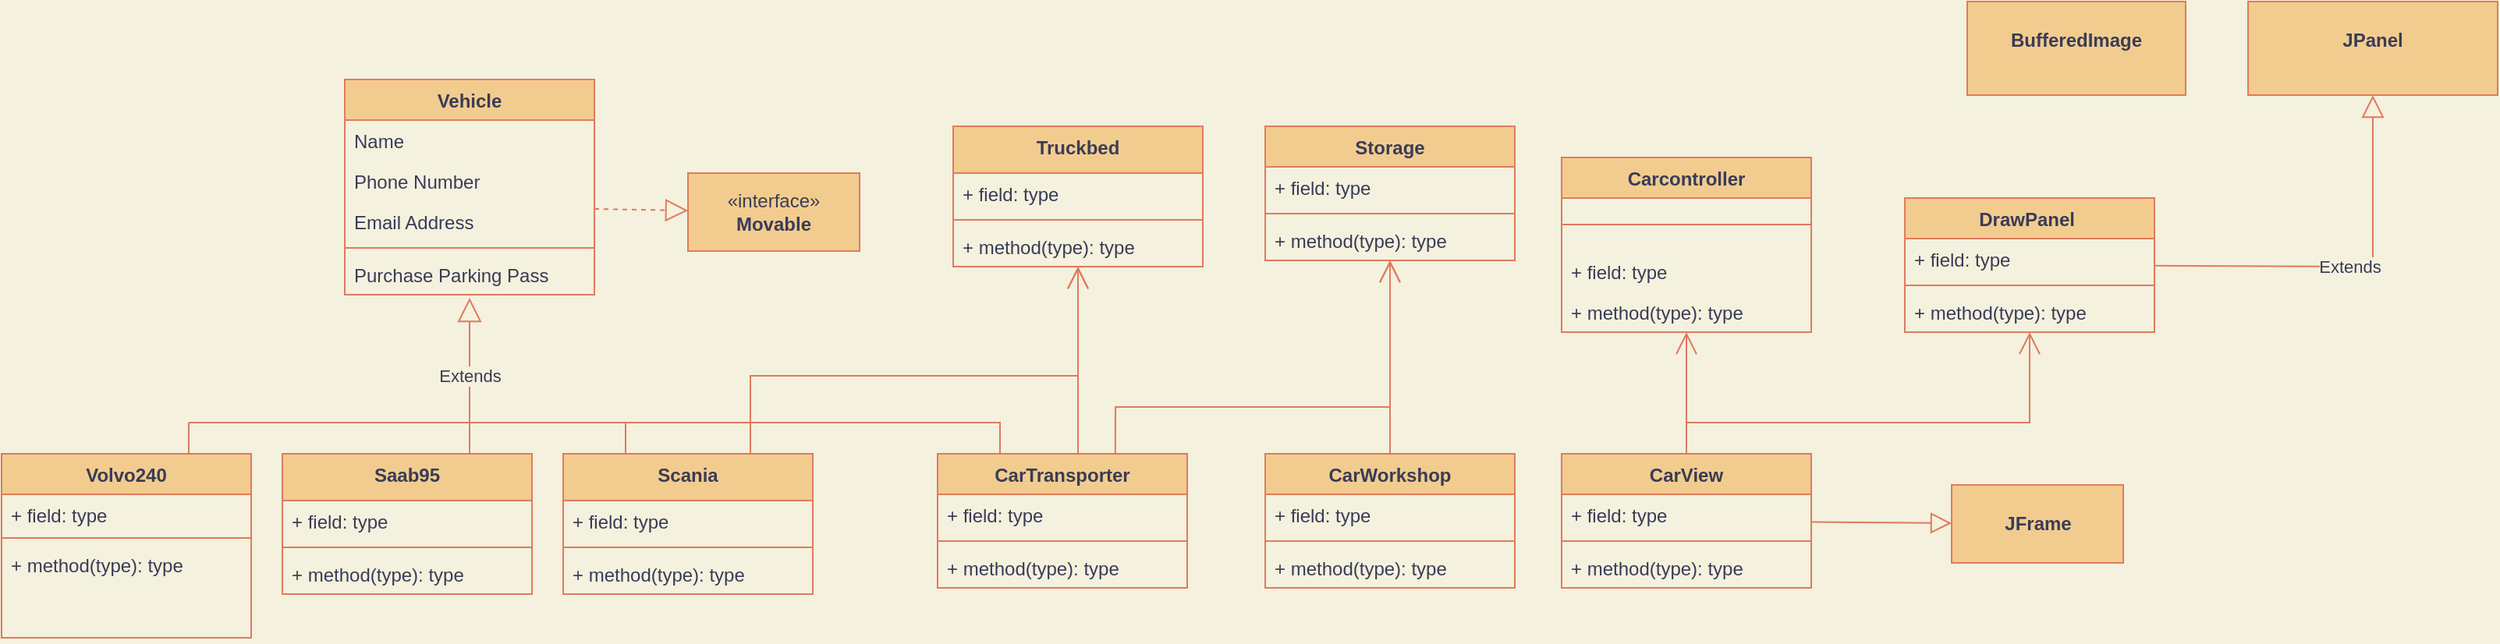 <mxfile version="20.5.3" type="embed"><diagram id="C5RBs43oDa-KdzZeNtuy" name="Page-1"><mxGraphModel dx="593" dy="525" grid="1" gridSize="10" guides="1" tooltips="1" connect="1" arrows="1" fold="1" page="1" pageScale="1" pageWidth="1654" pageHeight="2336" background="#F4F1DE" math="0" shadow="0"><root><mxCell id="WIyWlLk6GJQsqaUBKTNV-0"/><mxCell id="WIyWlLk6GJQsqaUBKTNV-1" parent="WIyWlLk6GJQsqaUBKTNV-0"/><mxCell id="zkfFHV4jXpPFQw0GAbJ--0" value="Vehicle" style="swimlane;fontStyle=1;align=center;verticalAlign=top;childLayout=stackLayout;horizontal=1;startSize=26;horizontalStack=0;resizeParent=1;resizeLast=0;collapsible=1;marginBottom=0;rounded=0;shadow=0;strokeWidth=1;fillColor=#F2CC8F;strokeColor=#E07A5F;fontColor=#393C56;" parent="WIyWlLk6GJQsqaUBKTNV-1" vertex="1"><mxGeometry x="220" y="120" width="160" height="138" as="geometry"><mxRectangle x="230" y="140" width="160" height="26" as="alternateBounds"/></mxGeometry></mxCell><mxCell id="zkfFHV4jXpPFQw0GAbJ--1" value="Name" style="text;align=left;verticalAlign=top;spacingLeft=4;spacingRight=4;overflow=hidden;rotatable=0;points=[[0,0.5],[1,0.5]];portConstraint=eastwest;fontColor=#393C56;" parent="zkfFHV4jXpPFQw0GAbJ--0" vertex="1"><mxGeometry y="26" width="160" height="26" as="geometry"/></mxCell><mxCell id="zkfFHV4jXpPFQw0GAbJ--2" value="Phone Number" style="text;align=left;verticalAlign=top;spacingLeft=4;spacingRight=4;overflow=hidden;rotatable=0;points=[[0,0.5],[1,0.5]];portConstraint=eastwest;rounded=0;shadow=0;html=0;fontColor=#393C56;" parent="zkfFHV4jXpPFQw0GAbJ--0" vertex="1"><mxGeometry y="52" width="160" height="26" as="geometry"/></mxCell><mxCell id="zkfFHV4jXpPFQw0GAbJ--3" value="Email Address" style="text;align=left;verticalAlign=top;spacingLeft=4;spacingRight=4;overflow=hidden;rotatable=0;points=[[0,0.5],[1,0.5]];portConstraint=eastwest;rounded=0;shadow=0;html=0;fontColor=#393C56;" parent="zkfFHV4jXpPFQw0GAbJ--0" vertex="1"><mxGeometry y="78" width="160" height="26" as="geometry"/></mxCell><mxCell id="zkfFHV4jXpPFQw0GAbJ--4" value="" style="line;html=1;strokeWidth=1;align=left;verticalAlign=middle;spacingTop=-1;spacingLeft=3;spacingRight=3;rotatable=0;labelPosition=right;points=[];portConstraint=eastwest;labelBackgroundColor=#F4F1DE;fillColor=#F2CC8F;strokeColor=#E07A5F;fontColor=#393C56;" parent="zkfFHV4jXpPFQw0GAbJ--0" vertex="1"><mxGeometry y="104" width="160" height="8" as="geometry"/></mxCell><mxCell id="zkfFHV4jXpPFQw0GAbJ--5" value="Purchase Parking Pass" style="text;align=left;verticalAlign=top;spacingLeft=4;spacingRight=4;overflow=hidden;rotatable=0;points=[[0,0.5],[1,0.5]];portConstraint=eastwest;fontColor=#393C56;" parent="zkfFHV4jXpPFQw0GAbJ--0" vertex="1"><mxGeometry y="112" width="160" height="26" as="geometry"/></mxCell><mxCell id="Y2S42646P4b9dsuZgDyX-0" value="Volvo240" style="swimlane;fontStyle=1;align=center;verticalAlign=top;childLayout=stackLayout;horizontal=1;startSize=26;horizontalStack=0;resizeParent=1;resizeParentMax=0;resizeLast=0;collapsible=1;marginBottom=0;whiteSpace=wrap;html=1;fillColor=#F2CC8F;strokeColor=#E07A5F;fontColor=#393C56;" parent="WIyWlLk6GJQsqaUBKTNV-1" vertex="1"><mxGeometry y="360" width="160" height="118" as="geometry"/></mxCell><mxCell id="Y2S42646P4b9dsuZgDyX-1" value="+ field: type" style="text;strokeColor=none;fillColor=none;align=left;verticalAlign=top;spacingLeft=4;spacingRight=4;overflow=hidden;rotatable=0;points=[[0,0.5],[1,0.5]];portConstraint=eastwest;whiteSpace=wrap;html=1;fontColor=#393C56;" parent="Y2S42646P4b9dsuZgDyX-0" vertex="1"><mxGeometry y="26" width="160" height="24" as="geometry"/></mxCell><mxCell id="Y2S42646P4b9dsuZgDyX-2" value="" style="line;strokeWidth=1;fillColor=none;align=left;verticalAlign=middle;spacingTop=-1;spacingLeft=3;spacingRight=3;rotatable=0;labelPosition=right;points=[];portConstraint=eastwest;strokeColor=#E07A5F;labelBackgroundColor=#F4F1DE;fontColor=#393C56;" parent="Y2S42646P4b9dsuZgDyX-0" vertex="1"><mxGeometry y="50" width="160" height="8" as="geometry"/></mxCell><mxCell id="Y2S42646P4b9dsuZgDyX-3" value="+ method(type): type" style="text;strokeColor=none;fillColor=none;align=left;verticalAlign=top;spacingLeft=4;spacingRight=4;overflow=hidden;rotatable=0;points=[[0,0.5],[1,0.5]];portConstraint=eastwest;whiteSpace=wrap;html=1;fontColor=#393C56;" parent="Y2S42646P4b9dsuZgDyX-0" vertex="1"><mxGeometry y="58" width="160" height="60" as="geometry"/></mxCell><mxCell id="Y2S42646P4b9dsuZgDyX-5" value="Scania" style="swimlane;fontStyle=1;align=center;verticalAlign=top;childLayout=stackLayout;horizontal=1;startSize=30;horizontalStack=0;resizeParent=1;resizeParentMax=0;resizeLast=0;collapsible=1;marginBottom=0;whiteSpace=wrap;html=1;fillColor=#F2CC8F;strokeColor=#E07A5F;fontColor=#393C56;" parent="WIyWlLk6GJQsqaUBKTNV-1" vertex="1"><mxGeometry x="360" y="360" width="160" height="90" as="geometry"/></mxCell><mxCell id="Y2S42646P4b9dsuZgDyX-6" value="+ field: type" style="text;strokeColor=none;fillColor=none;align=left;verticalAlign=top;spacingLeft=4;spacingRight=4;overflow=hidden;rotatable=0;points=[[0,0.5],[1,0.5]];portConstraint=eastwest;whiteSpace=wrap;html=1;fontColor=#393C56;" parent="Y2S42646P4b9dsuZgDyX-5" vertex="1"><mxGeometry y="30" width="160" height="26" as="geometry"/></mxCell><mxCell id="Y2S42646P4b9dsuZgDyX-7" value="" style="line;strokeWidth=1;fillColor=none;align=left;verticalAlign=middle;spacingTop=-1;spacingLeft=3;spacingRight=3;rotatable=0;labelPosition=right;points=[];portConstraint=eastwest;strokeColor=#E07A5F;labelBackgroundColor=#F4F1DE;fontColor=#393C56;" parent="Y2S42646P4b9dsuZgDyX-5" vertex="1"><mxGeometry y="56" width="160" height="8" as="geometry"/></mxCell><mxCell id="Y2S42646P4b9dsuZgDyX-8" value="+ method(type): type" style="text;strokeColor=none;fillColor=none;align=left;verticalAlign=top;spacingLeft=4;spacingRight=4;overflow=hidden;rotatable=0;points=[[0,0.5],[1,0.5]];portConstraint=eastwest;whiteSpace=wrap;html=1;fontColor=#393C56;" parent="Y2S42646P4b9dsuZgDyX-5" vertex="1"><mxGeometry y="64" width="160" height="26" as="geometry"/></mxCell><mxCell id="Y2S42646P4b9dsuZgDyX-13" value="Saab95" style="swimlane;fontStyle=1;align=center;verticalAlign=top;childLayout=stackLayout;horizontal=1;startSize=30;horizontalStack=0;resizeParent=1;resizeParentMax=0;resizeLast=0;collapsible=1;marginBottom=0;whiteSpace=wrap;html=1;fillColor=#F2CC8F;strokeColor=#E07A5F;fontColor=#393C56;" parent="WIyWlLk6GJQsqaUBKTNV-1" vertex="1"><mxGeometry x="180" y="360" width="160" height="90" as="geometry"/></mxCell><mxCell id="Y2S42646P4b9dsuZgDyX-14" value="+ field: type" style="text;strokeColor=none;fillColor=none;align=left;verticalAlign=top;spacingLeft=4;spacingRight=4;overflow=hidden;rotatable=0;points=[[0,0.5],[1,0.5]];portConstraint=eastwest;whiteSpace=wrap;html=1;fontColor=#393C56;" parent="Y2S42646P4b9dsuZgDyX-13" vertex="1"><mxGeometry y="30" width="160" height="26" as="geometry"/></mxCell><mxCell id="Y2S42646P4b9dsuZgDyX-15" value="" style="line;strokeWidth=1;fillColor=none;align=left;verticalAlign=middle;spacingTop=-1;spacingLeft=3;spacingRight=3;rotatable=0;labelPosition=right;points=[];portConstraint=eastwest;strokeColor=#E07A5F;labelBackgroundColor=#F4F1DE;fontColor=#393C56;" parent="Y2S42646P4b9dsuZgDyX-13" vertex="1"><mxGeometry y="56" width="160" height="8" as="geometry"/></mxCell><mxCell id="Y2S42646P4b9dsuZgDyX-16" value="+ method(type): type" style="text;strokeColor=none;fillColor=none;align=left;verticalAlign=top;spacingLeft=4;spacingRight=4;overflow=hidden;rotatable=0;points=[[0,0.5],[1,0.5]];portConstraint=eastwest;whiteSpace=wrap;html=1;fontColor=#393C56;" parent="Y2S42646P4b9dsuZgDyX-13" vertex="1"><mxGeometry y="64" width="160" height="26" as="geometry"/></mxCell><mxCell id="Y2S42646P4b9dsuZgDyX-17" value="«interface»&lt;br&gt;&lt;b&gt;Movable&lt;/b&gt;" style="html=1;whiteSpace=wrap;fillColor=#F2CC8F;strokeColor=#E07A5F;fontColor=#393C56;" parent="WIyWlLk6GJQsqaUBKTNV-1" vertex="1"><mxGeometry x="440" y="180" width="110" height="50" as="geometry"/></mxCell><mxCell id="Y2S42646P4b9dsuZgDyX-18" value="" style="endArrow=block;dashed=1;endFill=0;endSize=12;html=1;rounded=0;labelBackgroundColor=#F4F1DE;strokeColor=#E07A5F;fontColor=#393C56;" parent="WIyWlLk6GJQsqaUBKTNV-1" source="zkfFHV4jXpPFQw0GAbJ--0" target="Y2S42646P4b9dsuZgDyX-17" edge="1"><mxGeometry width="160" relative="1" as="geometry"><mxPoint x="240" y="320" as="sourcePoint"/><mxPoint x="500" y="250" as="targetPoint"/><Array as="points"><mxPoint x="380" y="203"/></Array></mxGeometry></mxCell><mxCell id="Y2S42646P4b9dsuZgDyX-22" value="Extends" style="endArrow=block;endSize=13;endFill=0;html=1;rounded=0;exitX=0.75;exitY=0;exitDx=0;exitDy=0;labelBackgroundColor=#F4F1DE;strokeColor=#E07A5F;fontColor=#393C56;" parent="WIyWlLk6GJQsqaUBKTNV-1" source="Y2S42646P4b9dsuZgDyX-13" edge="1"><mxGeometry width="160" relative="1" as="geometry"><mxPoint x="300" y="290" as="sourcePoint"/><mxPoint x="300" y="260" as="targetPoint"/><Array as="points"/></mxGeometry></mxCell><mxCell id="Y2S42646P4b9dsuZgDyX-23" value="" style="endArrow=none;html=1;rounded=0;labelBackgroundColor=#F4F1DE;strokeColor=#E07A5F;fontColor=#393C56;" parent="WIyWlLk6GJQsqaUBKTNV-1" edge="1"><mxGeometry width="50" height="50" relative="1" as="geometry"><mxPoint x="300" y="340" as="sourcePoint"/><mxPoint x="400" y="340" as="targetPoint"/></mxGeometry></mxCell><mxCell id="Y2S42646P4b9dsuZgDyX-24" value="" style="endArrow=none;html=1;rounded=0;labelBackgroundColor=#F4F1DE;strokeColor=#E07A5F;fontColor=#393C56;" parent="WIyWlLk6GJQsqaUBKTNV-1" edge="1"><mxGeometry width="50" height="50" relative="1" as="geometry"><mxPoint x="120" y="340" as="sourcePoint"/><mxPoint x="300" y="340" as="targetPoint"/></mxGeometry></mxCell><mxCell id="Y2S42646P4b9dsuZgDyX-26" value="" style="endArrow=none;html=1;rounded=0;entryX=0.25;entryY=0;entryDx=0;entryDy=0;labelBackgroundColor=#F4F1DE;strokeColor=#E07A5F;fontColor=#393C56;" parent="WIyWlLk6GJQsqaUBKTNV-1" target="Y2S42646P4b9dsuZgDyX-5" edge="1"><mxGeometry width="50" height="50" relative="1" as="geometry"><mxPoint x="400" y="340" as="sourcePoint"/><mxPoint x="410" y="270" as="targetPoint"/></mxGeometry></mxCell><mxCell id="Y2S42646P4b9dsuZgDyX-27" value="" style="endArrow=none;html=1;rounded=0;exitX=0.75;exitY=0;exitDx=0;exitDy=0;labelBackgroundColor=#F4F1DE;strokeColor=#E07A5F;fontColor=#393C56;" parent="WIyWlLk6GJQsqaUBKTNV-1" source="Y2S42646P4b9dsuZgDyX-0" edge="1"><mxGeometry width="50" height="50" relative="1" as="geometry"><mxPoint x="360" y="320" as="sourcePoint"/><mxPoint x="120" y="340" as="targetPoint"/><Array as="points"><mxPoint x="120" y="350"/></Array></mxGeometry></mxCell><mxCell id="Y2S42646P4b9dsuZgDyX-250" value="CarTransporter" style="swimlane;fontStyle=1;align=center;verticalAlign=top;childLayout=stackLayout;horizontal=1;startSize=26;horizontalStack=0;resizeParent=1;resizeParentMax=0;resizeLast=0;collapsible=1;marginBottom=0;whiteSpace=wrap;html=1;fillColor=#F2CC8F;strokeColor=#E07A5F;fontColor=#393C56;" parent="WIyWlLk6GJQsqaUBKTNV-1" vertex="1"><mxGeometry x="600" y="360" width="160" height="86" as="geometry"/></mxCell><mxCell id="Y2S42646P4b9dsuZgDyX-251" value="+ field: type" style="text;strokeColor=none;fillColor=none;align=left;verticalAlign=top;spacingLeft=4;spacingRight=4;overflow=hidden;rotatable=0;points=[[0,0.5],[1,0.5]];portConstraint=eastwest;whiteSpace=wrap;html=1;fontColor=#393C56;" parent="Y2S42646P4b9dsuZgDyX-250" vertex="1"><mxGeometry y="26" width="160" height="26" as="geometry"/></mxCell><mxCell id="Y2S42646P4b9dsuZgDyX-252" value="" style="line;strokeWidth=1;fillColor=none;align=left;verticalAlign=middle;spacingTop=-1;spacingLeft=3;spacingRight=3;rotatable=0;labelPosition=right;points=[];portConstraint=eastwest;strokeColor=#E07A5F;labelBackgroundColor=#F4F1DE;fontColor=#393C56;" parent="Y2S42646P4b9dsuZgDyX-250" vertex="1"><mxGeometry y="52" width="160" height="8" as="geometry"/></mxCell><mxCell id="Y2S42646P4b9dsuZgDyX-253" value="+ method(type): type" style="text;strokeColor=none;fillColor=none;align=left;verticalAlign=top;spacingLeft=4;spacingRight=4;overflow=hidden;rotatable=0;points=[[0,0.5],[1,0.5]];portConstraint=eastwest;whiteSpace=wrap;html=1;fontColor=#393C56;" parent="Y2S42646P4b9dsuZgDyX-250" vertex="1"><mxGeometry y="60" width="160" height="26" as="geometry"/></mxCell><mxCell id="Y2S42646P4b9dsuZgDyX-255" value="" style="endArrow=none;html=1;rounded=0;entryX=0.25;entryY=0;entryDx=0;entryDy=0;labelBackgroundColor=#F4F1DE;strokeColor=#E07A5F;fontColor=#393C56;" parent="WIyWlLk6GJQsqaUBKTNV-1" target="Y2S42646P4b9dsuZgDyX-250" edge="1"><mxGeometry width="50" height="50" relative="1" as="geometry"><mxPoint x="400" y="340" as="sourcePoint"/><mxPoint x="500" y="380" as="targetPoint"/><Array as="points"><mxPoint x="640" y="340"/></Array></mxGeometry></mxCell><mxCell id="Y2S42646P4b9dsuZgDyX-256" value="Storage" style="swimlane;fontStyle=1;align=center;verticalAlign=top;childLayout=stackLayout;horizontal=1;startSize=26;horizontalStack=0;resizeParent=1;resizeParentMax=0;resizeLast=0;collapsible=1;marginBottom=0;whiteSpace=wrap;html=1;fillColor=#F2CC8F;strokeColor=#E07A5F;fontColor=#393C56;" parent="WIyWlLk6GJQsqaUBKTNV-1" vertex="1"><mxGeometry x="810" y="150" width="160" height="86" as="geometry"/></mxCell><mxCell id="Y2S42646P4b9dsuZgDyX-257" value="+ field: type" style="text;strokeColor=none;fillColor=none;align=left;verticalAlign=top;spacingLeft=4;spacingRight=4;overflow=hidden;rotatable=0;points=[[0,0.5],[1,0.5]];portConstraint=eastwest;whiteSpace=wrap;html=1;fontColor=#393C56;" parent="Y2S42646P4b9dsuZgDyX-256" vertex="1"><mxGeometry y="26" width="160" height="26" as="geometry"/></mxCell><mxCell id="Y2S42646P4b9dsuZgDyX-258" value="" style="line;strokeWidth=1;fillColor=none;align=left;verticalAlign=middle;spacingTop=-1;spacingLeft=3;spacingRight=3;rotatable=0;labelPosition=right;points=[];portConstraint=eastwest;strokeColor=#E07A5F;labelBackgroundColor=#F4F1DE;fontColor=#393C56;" parent="Y2S42646P4b9dsuZgDyX-256" vertex="1"><mxGeometry y="52" width="160" height="8" as="geometry"/></mxCell><mxCell id="Y2S42646P4b9dsuZgDyX-259" value="+ method(type): type" style="text;strokeColor=none;fillColor=none;align=left;verticalAlign=top;spacingLeft=4;spacingRight=4;overflow=hidden;rotatable=0;points=[[0,0.5],[1,0.5]];portConstraint=eastwest;whiteSpace=wrap;html=1;fontColor=#393C56;" parent="Y2S42646P4b9dsuZgDyX-256" vertex="1"><mxGeometry y="60" width="160" height="26" as="geometry"/></mxCell><mxCell id="Y2S42646P4b9dsuZgDyX-262" value="Truckbed" style="swimlane;fontStyle=1;align=center;verticalAlign=top;childLayout=stackLayout;horizontal=1;startSize=30;horizontalStack=0;resizeParent=1;resizeParentMax=0;resizeLast=0;collapsible=1;marginBottom=0;whiteSpace=wrap;html=1;fillColor=#F2CC8F;strokeColor=#E07A5F;fontColor=#393C56;" parent="WIyWlLk6GJQsqaUBKTNV-1" vertex="1"><mxGeometry x="610" y="150" width="160" height="90" as="geometry"/></mxCell><mxCell id="Y2S42646P4b9dsuZgDyX-263" value="+ field: type" style="text;strokeColor=none;fillColor=none;align=left;verticalAlign=top;spacingLeft=4;spacingRight=4;overflow=hidden;rotatable=0;points=[[0,0.5],[1,0.5]];portConstraint=eastwest;whiteSpace=wrap;html=1;fontColor=#393C56;" parent="Y2S42646P4b9dsuZgDyX-262" vertex="1"><mxGeometry y="30" width="160" height="26" as="geometry"/></mxCell><mxCell id="Y2S42646P4b9dsuZgDyX-264" value="" style="line;strokeWidth=1;fillColor=none;align=left;verticalAlign=middle;spacingTop=-1;spacingLeft=3;spacingRight=3;rotatable=0;labelPosition=right;points=[];portConstraint=eastwest;strokeColor=#E07A5F;labelBackgroundColor=#F4F1DE;fontColor=#393C56;" parent="Y2S42646P4b9dsuZgDyX-262" vertex="1"><mxGeometry y="56" width="160" height="8" as="geometry"/></mxCell><mxCell id="Y2S42646P4b9dsuZgDyX-265" value="+ method(type): type" style="text;strokeColor=none;fillColor=none;align=left;verticalAlign=top;spacingLeft=4;spacingRight=4;overflow=hidden;rotatable=0;points=[[0,0.5],[1,0.5]];portConstraint=eastwest;whiteSpace=wrap;html=1;fontColor=#393C56;" parent="Y2S42646P4b9dsuZgDyX-262" vertex="1"><mxGeometry y="64" width="160" height="26" as="geometry"/></mxCell><mxCell id="Y2S42646P4b9dsuZgDyX-266" value="" style="endArrow=open;endFill=1;endSize=12;html=1;rounded=0;exitX=0.75;exitY=0;exitDx=0;exitDy=0;labelBackgroundColor=#F4F1DE;strokeColor=#E07A5F;fontColor=#393C56;" parent="WIyWlLk6GJQsqaUBKTNV-1" source="Y2S42646P4b9dsuZgDyX-5" target="Y2S42646P4b9dsuZgDyX-262" edge="1"><mxGeometry width="160" relative="1" as="geometry"><mxPoint x="480" y="340" as="sourcePoint"/><mxPoint x="878.4" y="219.48" as="targetPoint"/><Array as="points"><mxPoint x="480" y="310"/><mxPoint x="690" y="310"/></Array></mxGeometry></mxCell><mxCell id="Y2S42646P4b9dsuZgDyX-267" value="" style="endArrow=open;endFill=1;endSize=12;html=1;rounded=0;exitX=0.712;exitY=-0.006;exitDx=0;exitDy=0;exitPerimeter=0;labelBackgroundColor=#F4F1DE;strokeColor=#E07A5F;fontColor=#393C56;" parent="WIyWlLk6GJQsqaUBKTNV-1" source="Y2S42646P4b9dsuZgDyX-250" target="Y2S42646P4b9dsuZgDyX-256" edge="1"><mxGeometry width="160" relative="1" as="geometry"><mxPoint x="530" y="380" as="sourcePoint"/><mxPoint x="690" y="380" as="targetPoint"/><Array as="points"><mxPoint x="714" y="330"/><mxPoint x="890" y="330"/></Array></mxGeometry></mxCell><mxCell id="Y2S42646P4b9dsuZgDyX-270" value="CarWorkshop" style="swimlane;fontStyle=1;align=center;verticalAlign=top;childLayout=stackLayout;horizontal=1;startSize=26;horizontalStack=0;resizeParent=1;resizeParentMax=0;resizeLast=0;collapsible=1;marginBottom=0;whiteSpace=wrap;html=1;fillColor=#F2CC8F;strokeColor=#E07A5F;fontColor=#393C56;" parent="WIyWlLk6GJQsqaUBKTNV-1" vertex="1"><mxGeometry x="810" y="360" width="160" height="86" as="geometry"/></mxCell><mxCell id="Y2S42646P4b9dsuZgDyX-271" value="+ field: type" style="text;strokeColor=none;fillColor=none;align=left;verticalAlign=top;spacingLeft=4;spacingRight=4;overflow=hidden;rotatable=0;points=[[0,0.5],[1,0.5]];portConstraint=eastwest;whiteSpace=wrap;html=1;fontColor=#393C56;" parent="Y2S42646P4b9dsuZgDyX-270" vertex="1"><mxGeometry y="26" width="160" height="26" as="geometry"/></mxCell><mxCell id="Y2S42646P4b9dsuZgDyX-272" value="" style="line;strokeWidth=1;fillColor=none;align=left;verticalAlign=middle;spacingTop=-1;spacingLeft=3;spacingRight=3;rotatable=0;labelPosition=right;points=[];portConstraint=eastwest;strokeColor=#E07A5F;labelBackgroundColor=#F4F1DE;fontColor=#393C56;" parent="Y2S42646P4b9dsuZgDyX-270" vertex="1"><mxGeometry y="52" width="160" height="8" as="geometry"/></mxCell><mxCell id="Y2S42646P4b9dsuZgDyX-273" value="+ method(type): type" style="text;strokeColor=none;fillColor=none;align=left;verticalAlign=top;spacingLeft=4;spacingRight=4;overflow=hidden;rotatable=0;points=[[0,0.5],[1,0.5]];portConstraint=eastwest;whiteSpace=wrap;html=1;fontColor=#393C56;" parent="Y2S42646P4b9dsuZgDyX-270" vertex="1"><mxGeometry y="60" width="160" height="26" as="geometry"/></mxCell><mxCell id="Y2S42646P4b9dsuZgDyX-276" value="CarView" style="swimlane;fontStyle=1;align=center;verticalAlign=top;childLayout=stackLayout;horizontal=1;startSize=26;horizontalStack=0;resizeParent=1;resizeParentMax=0;resizeLast=0;collapsible=1;marginBottom=0;whiteSpace=wrap;html=1;fillColor=#F2CC8F;strokeColor=#E07A5F;fontColor=#393C56;" parent="WIyWlLk6GJQsqaUBKTNV-1" vertex="1"><mxGeometry x="1000" y="360" width="160" height="86" as="geometry"/></mxCell><mxCell id="Y2S42646P4b9dsuZgDyX-277" value="+ field: type" style="text;strokeColor=none;fillColor=none;align=left;verticalAlign=top;spacingLeft=4;spacingRight=4;overflow=hidden;rotatable=0;points=[[0,0.5],[1,0.5]];portConstraint=eastwest;whiteSpace=wrap;html=1;fontColor=#393C56;" parent="Y2S42646P4b9dsuZgDyX-276" vertex="1"><mxGeometry y="26" width="160" height="26" as="geometry"/></mxCell><mxCell id="Y2S42646P4b9dsuZgDyX-278" value="" style="line;strokeWidth=1;fillColor=none;align=left;verticalAlign=middle;spacingTop=-1;spacingLeft=3;spacingRight=3;rotatable=0;labelPosition=right;points=[];portConstraint=eastwest;strokeColor=#E07A5F;labelBackgroundColor=#F4F1DE;fontColor=#393C56;" parent="Y2S42646P4b9dsuZgDyX-276" vertex="1"><mxGeometry y="52" width="160" height="8" as="geometry"/></mxCell><mxCell id="Y2S42646P4b9dsuZgDyX-279" value="+ method(type): type" style="text;strokeColor=none;fillColor=none;align=left;verticalAlign=top;spacingLeft=4;spacingRight=4;overflow=hidden;rotatable=0;points=[[0,0.5],[1,0.5]];portConstraint=eastwest;whiteSpace=wrap;html=1;fontColor=#393C56;" parent="Y2S42646P4b9dsuZgDyX-276" vertex="1"><mxGeometry y="60" width="160" height="26" as="geometry"/></mxCell><mxCell id="Y2S42646P4b9dsuZgDyX-280" value="Carcontroller" style="swimlane;fontStyle=1;align=center;verticalAlign=top;childLayout=stackLayout;horizontal=1;startSize=26;horizontalStack=0;resizeParent=1;resizeParentMax=0;resizeLast=0;collapsible=1;marginBottom=0;whiteSpace=wrap;html=1;fillColor=#F2CC8F;strokeColor=#E07A5F;fontColor=#393C56;" parent="WIyWlLk6GJQsqaUBKTNV-1" vertex="1"><mxGeometry x="1000" y="170" width="160" height="112" as="geometry"/></mxCell><mxCell id="Y2S42646P4b9dsuZgDyX-282" value="" style="line;strokeWidth=1;fillColor=none;align=left;verticalAlign=middle;spacingTop=-1;spacingLeft=3;spacingRight=3;rotatable=0;labelPosition=right;points=[];portConstraint=eastwest;strokeColor=#E07A5F;labelBackgroundColor=#F4F1DE;fontColor=#393C56;" parent="Y2S42646P4b9dsuZgDyX-280" vertex="1"><mxGeometry y="26" width="160" height="34" as="geometry"/></mxCell><mxCell id="Y2S42646P4b9dsuZgDyX-281" value="+ field: type" style="text;strokeColor=none;fillColor=none;align=left;verticalAlign=top;spacingLeft=4;spacingRight=4;overflow=hidden;rotatable=0;points=[[0,0.5],[1,0.5]];portConstraint=eastwest;whiteSpace=wrap;html=1;fontColor=#393C56;" parent="Y2S42646P4b9dsuZgDyX-280" vertex="1"><mxGeometry y="60" width="160" height="26" as="geometry"/></mxCell><mxCell id="Y2S42646P4b9dsuZgDyX-283" value="+ method(type): type" style="text;strokeColor=none;fillColor=none;align=left;verticalAlign=top;spacingLeft=4;spacingRight=4;overflow=hidden;rotatable=0;points=[[0,0.5],[1,0.5]];portConstraint=eastwest;whiteSpace=wrap;html=1;fontColor=#393C56;" parent="Y2S42646P4b9dsuZgDyX-280" vertex="1"><mxGeometry y="86" width="160" height="26" as="geometry"/></mxCell><mxCell id="Y2S42646P4b9dsuZgDyX-284" value="DrawPanel&amp;nbsp;" style="swimlane;fontStyle=1;align=center;verticalAlign=top;childLayout=stackLayout;horizontal=1;startSize=26;horizontalStack=0;resizeParent=1;resizeParentMax=0;resizeLast=0;collapsible=1;marginBottom=0;whiteSpace=wrap;html=1;fillColor=#F2CC8F;strokeColor=#E07A5F;fontColor=#393C56;" parent="WIyWlLk6GJQsqaUBKTNV-1" vertex="1"><mxGeometry x="1220" y="196" width="160" height="86" as="geometry"/></mxCell><mxCell id="Y2S42646P4b9dsuZgDyX-285" value="+ field: type" style="text;strokeColor=none;fillColor=none;align=left;verticalAlign=top;spacingLeft=4;spacingRight=4;overflow=hidden;rotatable=0;points=[[0,0.5],[1,0.5]];portConstraint=eastwest;whiteSpace=wrap;html=1;fontColor=#393C56;" parent="Y2S42646P4b9dsuZgDyX-284" vertex="1"><mxGeometry y="26" width="160" height="26" as="geometry"/></mxCell><mxCell id="Y2S42646P4b9dsuZgDyX-286" value="" style="line;strokeWidth=1;fillColor=none;align=left;verticalAlign=middle;spacingTop=-1;spacingLeft=3;spacingRight=3;rotatable=0;labelPosition=right;points=[];portConstraint=eastwest;strokeColor=#E07A5F;labelBackgroundColor=#F4F1DE;fontColor=#393C56;" parent="Y2S42646P4b9dsuZgDyX-284" vertex="1"><mxGeometry y="52" width="160" height="8" as="geometry"/></mxCell><mxCell id="Y2S42646P4b9dsuZgDyX-287" value="+ method(type): type" style="text;strokeColor=none;fillColor=none;align=left;verticalAlign=top;spacingLeft=4;spacingRight=4;overflow=hidden;rotatable=0;points=[[0,0.5],[1,0.5]];portConstraint=eastwest;whiteSpace=wrap;html=1;fontColor=#393C56;" parent="Y2S42646P4b9dsuZgDyX-284" vertex="1"><mxGeometry y="60" width="160" height="26" as="geometry"/></mxCell><mxCell id="Y2S42646P4b9dsuZgDyX-288" value="&lt;p style=&quot;margin: 4px 0px 0px;&quot;&gt;&lt;br&gt;&lt;b&gt;JPanel&lt;/b&gt;&lt;/p&gt;" style="verticalAlign=top;align=center;overflow=fill;fontSize=12;fontFamily=Helvetica;html=1;whiteSpace=wrap;fillColor=#F2CC8F;strokeColor=#E07A5F;fontColor=#393C56;" parent="WIyWlLk6GJQsqaUBKTNV-1" vertex="1"><mxGeometry x="1440" y="70" width="160" height="60" as="geometry"/></mxCell><mxCell id="Y2S42646P4b9dsuZgDyX-289" value="Extends" style="endArrow=block;endSize=12;endFill=0;html=1;rounded=0;entryX=0.5;entryY=1;entryDx=0;entryDy=0;labelBackgroundColor=#F4F1DE;strokeColor=#E07A5F;fontColor=#393C56;" parent="WIyWlLk6GJQsqaUBKTNV-1" source="Y2S42646P4b9dsuZgDyX-284" target="Y2S42646P4b9dsuZgDyX-288" edge="1"><mxGeometry width="160" relative="1" as="geometry"><mxPoint x="1560" y="350" as="sourcePoint"/><mxPoint x="820" y="220" as="targetPoint"/><Array as="points"><mxPoint x="1520" y="240"/></Array></mxGeometry></mxCell><mxCell id="Y2S42646P4b9dsuZgDyX-290" value="" style="endArrow=open;endFill=1;endSize=12;html=1;rounded=0;labelBackgroundColor=#F4F1DE;strokeColor=#E07A5F;fontColor=#393C56;" parent="WIyWlLk6GJQsqaUBKTNV-1" source="Y2S42646P4b9dsuZgDyX-276" target="Y2S42646P4b9dsuZgDyX-280" edge="1"><mxGeometry width="160" relative="1" as="geometry"><mxPoint x="1100" y="330" as="sourcePoint"/><mxPoint x="1300" y="290" as="targetPoint"/></mxGeometry></mxCell><mxCell id="Y2S42646P4b9dsuZgDyX-296" value="&lt;p style=&quot;margin: 4px 0px 0px;&quot;&gt;&lt;br&gt;&lt;b&gt;BufferedImage&lt;/b&gt;&lt;/p&gt;" style="verticalAlign=top;align=center;overflow=fill;fontSize=12;fontFamily=Helvetica;html=1;whiteSpace=wrap;fillColor=#F2CC8F;strokeColor=#E07A5F;fontColor=#393C56;" parent="WIyWlLk6GJQsqaUBKTNV-1" vertex="1"><mxGeometry x="1260" y="70" width="140" height="60" as="geometry"/></mxCell><mxCell id="0" value="" style="endArrow=open;endFill=1;endSize=12;html=1;rounded=0;labelBackgroundColor=#F4F1DE;strokeColor=#E07A5F;fontColor=#393C56;" parent="WIyWlLk6GJQsqaUBKTNV-1" target="Y2S42646P4b9dsuZgDyX-262" edge="1"><mxGeometry width="160" relative="1" as="geometry"><mxPoint x="690" y="360" as="sourcePoint"/><mxPoint x="740" y="330" as="targetPoint"/></mxGeometry></mxCell><mxCell id="6" value="" style="endArrow=open;endFill=1;endSize=12;html=1;rounded=0;exitX=0.5;exitY=0;exitDx=0;exitDy=0;labelBackgroundColor=#F4F1DE;strokeColor=#E07A5F;fontColor=#393C56;" parent="WIyWlLk6GJQsqaUBKTNV-1" source="Y2S42646P4b9dsuZgDyX-270" target="Y2S42646P4b9dsuZgDyX-256" edge="1"><mxGeometry width="160" relative="1" as="geometry"><mxPoint x="670" y="280" as="sourcePoint"/><mxPoint x="830" y="280" as="targetPoint"/></mxGeometry></mxCell><mxCell id="7" value="" style="endArrow=open;endFill=1;endSize=12;html=1;rounded=0;strokeColor=#E07A5F;labelBackgroundColor=#F4F1DE;fontColor=#393C56;" edge="1" parent="WIyWlLk6GJQsqaUBKTNV-1" source="Y2S42646P4b9dsuZgDyX-276" target="Y2S42646P4b9dsuZgDyX-284"><mxGeometry width="160" relative="1" as="geometry"><mxPoint x="1070" y="340" as="sourcePoint"/><mxPoint x="1230" y="340" as="targetPoint"/><Array as="points"><mxPoint x="1080" y="340"/><mxPoint x="1300" y="340"/></Array></mxGeometry></mxCell><mxCell id="15" value="&lt;b&gt;JFrame&lt;/b&gt;" style="html=1;strokeColor=#E07A5F;fontColor=#393C56;fillColor=#F2CC8F;" vertex="1" parent="WIyWlLk6GJQsqaUBKTNV-1"><mxGeometry x="1250" y="380" width="110" height="50" as="geometry"/></mxCell><mxCell id="16" value="" style="endArrow=block;endSize=11;endFill=0;html=1;rounded=0;labelBackgroundColor=#F4F1DE;strokeColor=#E07A5F;fontColor=#393C56;" edge="1" parent="WIyWlLk6GJQsqaUBKTNV-1" source="Y2S42646P4b9dsuZgDyX-276" target="15"><mxGeometry x="-0.1" y="-56" width="160" relative="1" as="geometry"><mxPoint x="1150" y="399.364" as="sourcePoint"/><mxPoint x="1290" y="290" as="targetPoint"/><Array as="points"/><mxPoint as="offset"/></mxGeometry></mxCell></root></mxGraphModel></diagram></mxfile>